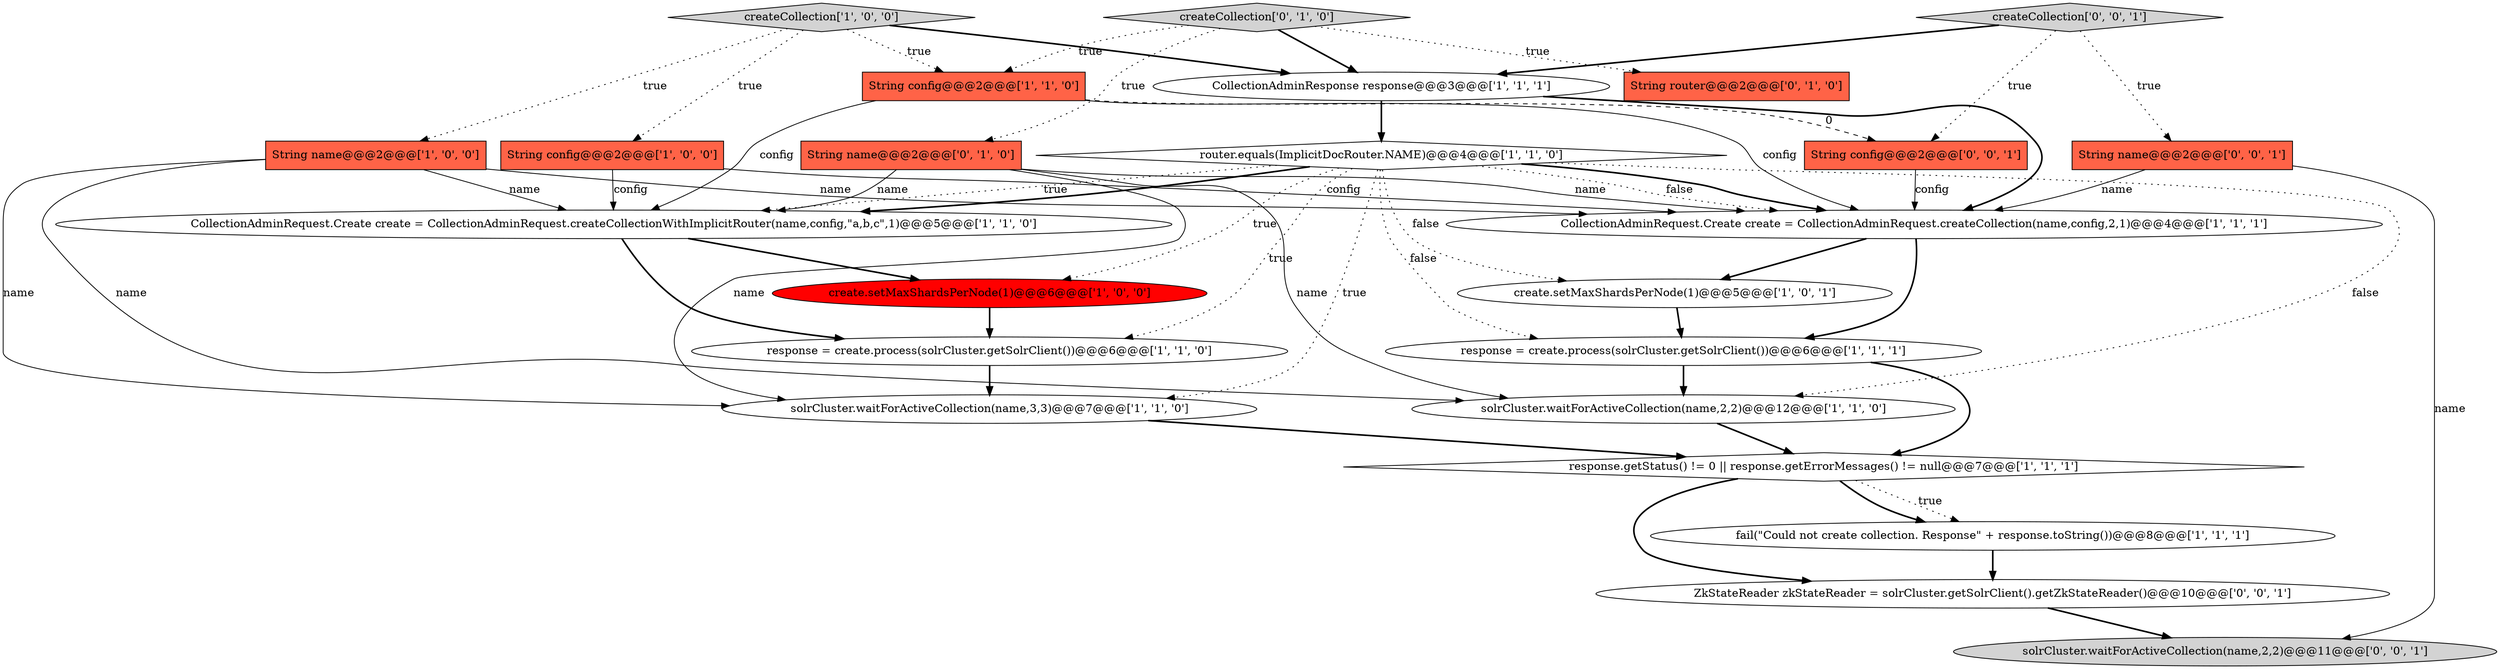 digraph {
6 [style = filled, label = "createCollection['1', '0', '0']", fillcolor = lightgray, shape = diamond image = "AAA0AAABBB1BBB"];
18 [style = filled, label = "createCollection['0', '1', '0']", fillcolor = lightgray, shape = diamond image = "AAA0AAABBB2BBB"];
22 [style = filled, label = "createCollection['0', '0', '1']", fillcolor = lightgray, shape = diamond image = "AAA0AAABBB3BBB"];
7 [style = filled, label = "CollectionAdminResponse response@@@3@@@['1', '1', '1']", fillcolor = white, shape = ellipse image = "AAA0AAABBB1BBB"];
0 [style = filled, label = "String name@@@2@@@['1', '0', '0']", fillcolor = tomato, shape = box image = "AAA0AAABBB1BBB"];
19 [style = filled, label = "String name@@@2@@@['0', '0', '1']", fillcolor = tomato, shape = box image = "AAA0AAABBB3BBB"];
9 [style = filled, label = "response.getStatus() != 0 || response.getErrorMessages() != null@@@7@@@['1', '1', '1']", fillcolor = white, shape = diamond image = "AAA0AAABBB1BBB"];
15 [style = filled, label = "fail(\"Could not create collection. Response\" + response.toString())@@@8@@@['1', '1', '1']", fillcolor = white, shape = ellipse image = "AAA0AAABBB1BBB"];
2 [style = filled, label = "response = create.process(solrCluster.getSolrClient())@@@6@@@['1', '1', '0']", fillcolor = white, shape = ellipse image = "AAA0AAABBB1BBB"];
21 [style = filled, label = "solrCluster.waitForActiveCollection(name,2,2)@@@11@@@['0', '0', '1']", fillcolor = lightgray, shape = ellipse image = "AAA0AAABBB3BBB"];
4 [style = filled, label = "CollectionAdminRequest.Create create = CollectionAdminRequest.createCollection(name,config,2,1)@@@4@@@['1', '1', '1']", fillcolor = white, shape = ellipse image = "AAA0AAABBB1BBB"];
8 [style = filled, label = "response = create.process(solrCluster.getSolrClient())@@@6@@@['1', '1', '1']", fillcolor = white, shape = ellipse image = "AAA0AAABBB1BBB"];
13 [style = filled, label = "solrCluster.waitForActiveCollection(name,2,2)@@@12@@@['1', '1', '0']", fillcolor = white, shape = ellipse image = "AAA0AAABBB1BBB"];
1 [style = filled, label = "router.equals(ImplicitDocRouter.NAME)@@@4@@@['1', '1', '0']", fillcolor = white, shape = diamond image = "AAA0AAABBB1BBB"];
14 [style = filled, label = "CollectionAdminRequest.Create create = CollectionAdminRequest.createCollectionWithImplicitRouter(name,config,\"a,b,c\",1)@@@5@@@['1', '1', '0']", fillcolor = white, shape = ellipse image = "AAA0AAABBB1BBB"];
5 [style = filled, label = "String config@@@2@@@['1', '0', '0']", fillcolor = tomato, shape = box image = "AAA0AAABBB1BBB"];
10 [style = filled, label = "solrCluster.waitForActiveCollection(name,3,3)@@@7@@@['1', '1', '0']", fillcolor = white, shape = ellipse image = "AAA0AAABBB1BBB"];
23 [style = filled, label = "String config@@@2@@@['0', '0', '1']", fillcolor = tomato, shape = box image = "AAA0AAABBB3BBB"];
3 [style = filled, label = "create.setMaxShardsPerNode(1)@@@6@@@['1', '0', '0']", fillcolor = red, shape = ellipse image = "AAA1AAABBB1BBB"];
17 [style = filled, label = "String router@@@2@@@['0', '1', '0']", fillcolor = tomato, shape = box image = "AAA0AAABBB2BBB"];
16 [style = filled, label = "String name@@@2@@@['0', '1', '0']", fillcolor = tomato, shape = box image = "AAA0AAABBB2BBB"];
11 [style = filled, label = "String config@@@2@@@['1', '1', '0']", fillcolor = tomato, shape = box image = "AAA0AAABBB1BBB"];
20 [style = filled, label = "ZkStateReader zkStateReader = solrCluster.getSolrClient().getZkStateReader()@@@10@@@['0', '0', '1']", fillcolor = white, shape = ellipse image = "AAA0AAABBB3BBB"];
12 [style = filled, label = "create.setMaxShardsPerNode(1)@@@5@@@['1', '0', '1']", fillcolor = white, shape = ellipse image = "AAA0AAABBB1BBB"];
14->3 [style = bold, label=""];
1->4 [style = bold, label=""];
7->1 [style = bold, label=""];
1->10 [style = dotted, label="true"];
22->19 [style = dotted, label="true"];
22->23 [style = dotted, label="true"];
16->4 [style = solid, label="name"];
18->16 [style = dotted, label="true"];
19->21 [style = solid, label="name"];
19->4 [style = solid, label="name"];
11->4 [style = solid, label="config"];
16->10 [style = solid, label="name"];
11->23 [style = dashed, label="0"];
9->20 [style = bold, label=""];
7->4 [style = bold, label=""];
1->14 [style = dotted, label="true"];
2->10 [style = bold, label=""];
22->7 [style = bold, label=""];
11->14 [style = solid, label="config"];
5->14 [style = solid, label="config"];
1->3 [style = dotted, label="true"];
20->21 [style = bold, label=""];
18->11 [style = dotted, label="true"];
23->4 [style = solid, label="config"];
1->12 [style = dotted, label="false"];
1->8 [style = dotted, label="false"];
3->2 [style = bold, label=""];
1->4 [style = dotted, label="false"];
12->8 [style = bold, label=""];
9->15 [style = bold, label=""];
15->20 [style = bold, label=""];
16->14 [style = solid, label="name"];
5->4 [style = solid, label="config"];
8->9 [style = bold, label=""];
0->13 [style = solid, label="name"];
4->12 [style = bold, label=""];
0->10 [style = solid, label="name"];
4->8 [style = bold, label=""];
1->14 [style = bold, label=""];
16->13 [style = solid, label="name"];
10->9 [style = bold, label=""];
13->9 [style = bold, label=""];
14->2 [style = bold, label=""];
9->15 [style = dotted, label="true"];
6->0 [style = dotted, label="true"];
6->11 [style = dotted, label="true"];
6->7 [style = bold, label=""];
18->7 [style = bold, label=""];
1->2 [style = dotted, label="true"];
18->17 [style = dotted, label="true"];
1->13 [style = dotted, label="false"];
0->4 [style = solid, label="name"];
0->14 [style = solid, label="name"];
8->13 [style = bold, label=""];
6->5 [style = dotted, label="true"];
}
